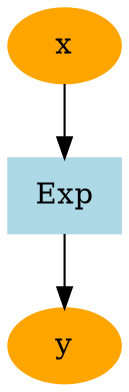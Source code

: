 digraph g {
    1 [label = "x", color=orange, style=filled]
    2 [label = "y", color=orange, style=filled]
    3 [label = "Exp", color=lightblue, style=filled, shape=box]
    1 -> 3
    3 -> 2
}